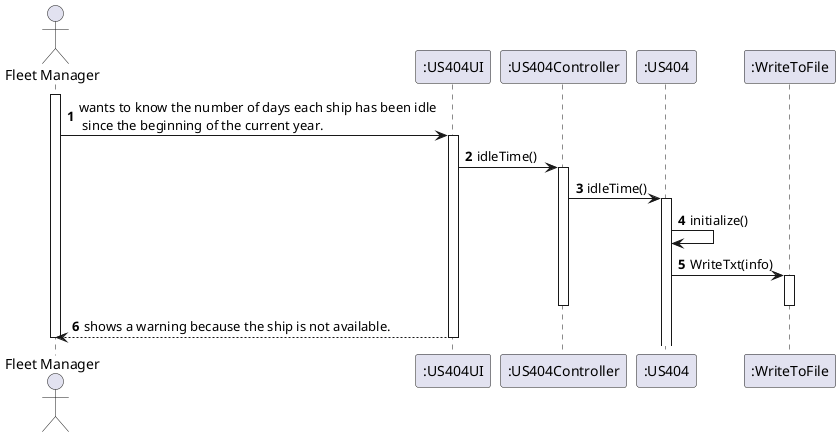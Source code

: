 @startuml
'https://plantuml.com/sequence-diagram

autonumber

actor "Fleet Manager" as TM

participant ":US404UI" as SAUI
participant ":US404Controller" as SAC
participant ":US404" as US
participant ":WriteToFile" as WT



activate TM

TM -> SAUI:  wants to know the number of days each ship has been idle\n since the beginning of the current year.


activate SAUI
SAUI -> SAC: idleTime()
activate SAC

SAC -> US: idleTime()
activate US


US -> US: initialize()
US -> WT: WriteTxt(info)
activate WT
deactivate WT


deactivate SAC
SAUI --> TM: shows a warning because the ship is not available.

deactivate SAUI
deactivate TM
@enduml
